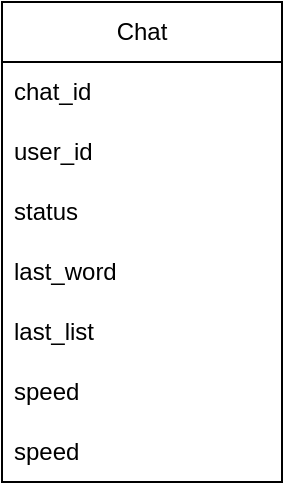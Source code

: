 <mxfile version="24.1.0" type="github">
  <diagram id="C5RBs43oDa-KdzZeNtuy" name="Page-1">
    <mxGraphModel dx="1674" dy="780" grid="1" gridSize="10" guides="1" tooltips="1" connect="1" arrows="1" fold="1" page="1" pageScale="1" pageWidth="827" pageHeight="1169" math="0" shadow="0">
      <root>
        <mxCell id="WIyWlLk6GJQsqaUBKTNV-0" />
        <mxCell id="WIyWlLk6GJQsqaUBKTNV-1" parent="WIyWlLk6GJQsqaUBKTNV-0" />
        <mxCell id="f3lFk_-L6PDxqzO_tkv--6" value="Chat" style="swimlane;fontStyle=0;childLayout=stackLayout;horizontal=1;startSize=30;horizontalStack=0;resizeParent=1;resizeParentMax=0;resizeLast=0;collapsible=1;marginBottom=0;whiteSpace=wrap;html=1;" vertex="1" parent="WIyWlLk6GJQsqaUBKTNV-1">
          <mxGeometry x="190" y="240" width="140" height="240" as="geometry" />
        </mxCell>
        <mxCell id="f3lFk_-L6PDxqzO_tkv--7" value="chat_id" style="text;strokeColor=none;fillColor=none;align=left;verticalAlign=middle;spacingLeft=4;spacingRight=4;overflow=hidden;points=[[0,0.5],[1,0.5]];portConstraint=eastwest;rotatable=0;whiteSpace=wrap;html=1;" vertex="1" parent="f3lFk_-L6PDxqzO_tkv--6">
          <mxGeometry y="30" width="140" height="30" as="geometry" />
        </mxCell>
        <mxCell id="f3lFk_-L6PDxqzO_tkv--8" value="user_id" style="text;strokeColor=none;fillColor=none;align=left;verticalAlign=middle;spacingLeft=4;spacingRight=4;overflow=hidden;points=[[0,0.5],[1,0.5]];portConstraint=eastwest;rotatable=0;whiteSpace=wrap;html=1;" vertex="1" parent="f3lFk_-L6PDxqzO_tkv--6">
          <mxGeometry y="60" width="140" height="30" as="geometry" />
        </mxCell>
        <mxCell id="f3lFk_-L6PDxqzO_tkv--9" value="status" style="text;strokeColor=none;fillColor=none;align=left;verticalAlign=middle;spacingLeft=4;spacingRight=4;overflow=hidden;points=[[0,0.5],[1,0.5]];portConstraint=eastwest;rotatable=0;whiteSpace=wrap;html=1;" vertex="1" parent="f3lFk_-L6PDxqzO_tkv--6">
          <mxGeometry y="90" width="140" height="30" as="geometry" />
        </mxCell>
        <mxCell id="f3lFk_-L6PDxqzO_tkv--11" value="last_word" style="text;strokeColor=none;fillColor=none;align=left;verticalAlign=middle;spacingLeft=4;spacingRight=4;overflow=hidden;points=[[0,0.5],[1,0.5]];portConstraint=eastwest;rotatable=0;whiteSpace=wrap;html=1;" vertex="1" parent="f3lFk_-L6PDxqzO_tkv--6">
          <mxGeometry y="120" width="140" height="30" as="geometry" />
        </mxCell>
        <mxCell id="f3lFk_-L6PDxqzO_tkv--12" value="last_list" style="text;strokeColor=none;fillColor=none;align=left;verticalAlign=middle;spacingLeft=4;spacingRight=4;overflow=hidden;points=[[0,0.5],[1,0.5]];portConstraint=eastwest;rotatable=0;whiteSpace=wrap;html=1;" vertex="1" parent="f3lFk_-L6PDxqzO_tkv--6">
          <mxGeometry y="150" width="140" height="30" as="geometry" />
        </mxCell>
        <mxCell id="f3lFk_-L6PDxqzO_tkv--19" value="speed" style="text;strokeColor=none;fillColor=none;align=left;verticalAlign=middle;spacingLeft=4;spacingRight=4;overflow=hidden;points=[[0,0.5],[1,0.5]];portConstraint=eastwest;rotatable=0;whiteSpace=wrap;html=1;" vertex="1" parent="f3lFk_-L6PDxqzO_tkv--6">
          <mxGeometry y="180" width="140" height="30" as="geometry" />
        </mxCell>
        <mxCell id="f3lFk_-L6PDxqzO_tkv--20" value="speed" style="text;strokeColor=none;fillColor=none;align=left;verticalAlign=middle;spacingLeft=4;spacingRight=4;overflow=hidden;points=[[0,0.5],[1,0.5]];portConstraint=eastwest;rotatable=0;whiteSpace=wrap;html=1;" vertex="1" parent="f3lFk_-L6PDxqzO_tkv--6">
          <mxGeometry y="210" width="140" height="30" as="geometry" />
        </mxCell>
      </root>
    </mxGraphModel>
  </diagram>
</mxfile>

